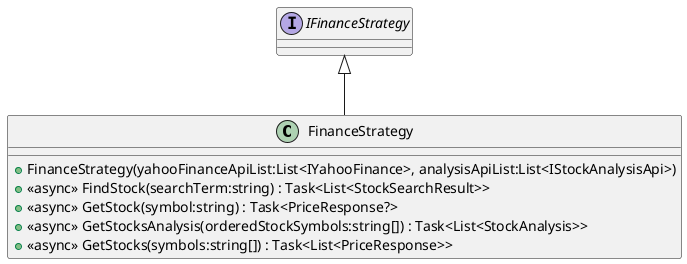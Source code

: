 @startuml
class FinanceStrategy {
    + FinanceStrategy(yahooFinanceApiList:List<IYahooFinance>, analysisApiList:List<IStockAnalysisApi>)
    + <<async>> FindStock(searchTerm:string) : Task<List<StockSearchResult>>
    + <<async>> GetStock(symbol:string) : Task<PriceResponse?>
    + <<async>> GetStocksAnalysis(orderedStockSymbols:string[]) : Task<List<StockAnalysis>>
    + <<async>> GetStocks(symbols:string[]) : Task<List<PriceResponse>>
}
interface IFinanceStrategy
IFinanceStrategy <|-- FinanceStrategy
@enduml
